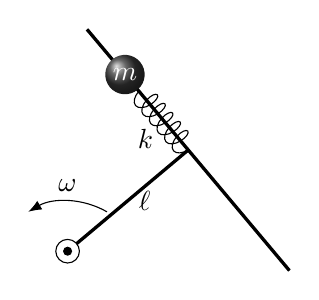 \begin{tikzpicture}
% Define coordinates
\coordinate (O) at (0,0); % Origin point

% Draw a rod at 40 degrees to the horizontal of length 2
\begin{scope}[rotate = 40]
  \draw[very thick] (O) -- (2,0) node[midway, right] {$\ell$};
  \draw[very thick] (2,2) -- (2,-2);
	\shade [ball color=black!80] (2, 1.25) circle(0.25) node [] {\color{white} $m$};
  \draw[decorate, decoration= {coil, amplitude=1.5mm, segment length=1.5 mm}] (2,0) -- (2,1) node[midway,below left] {$k$};
  % \filldraw[black] (2,1.5) circle (1.5mm) node[above right] {$m$};
\end{scope}

% Draw pivot point
\draw[black, fill=white] (O) circle (1.5 mm);
\filldraw[black] (O) circle (0.5 mm);

% arrow around 0 from angle 60 to 120
\draw[-Latex] (.5,0.5) arc (60:120:1) node[midway, above]{\(\omega\)};


\end{tikzpicture}